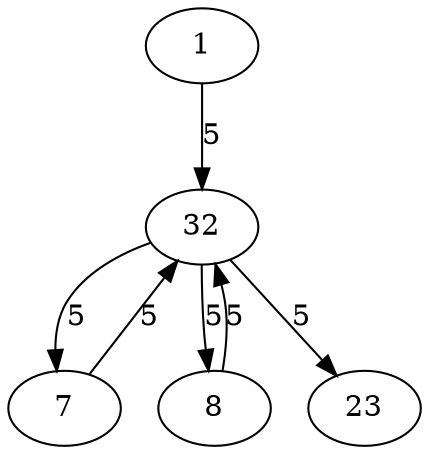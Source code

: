 digraph G {
  1 -> 32 [label="5"];
  32 -> 7 [label="5"];
  7 -> 32 [label="5"];
  32 -> 8 [label="5"];
  8 -> 32 [label="5"];
  32 -> 23 [label="5"];
}
